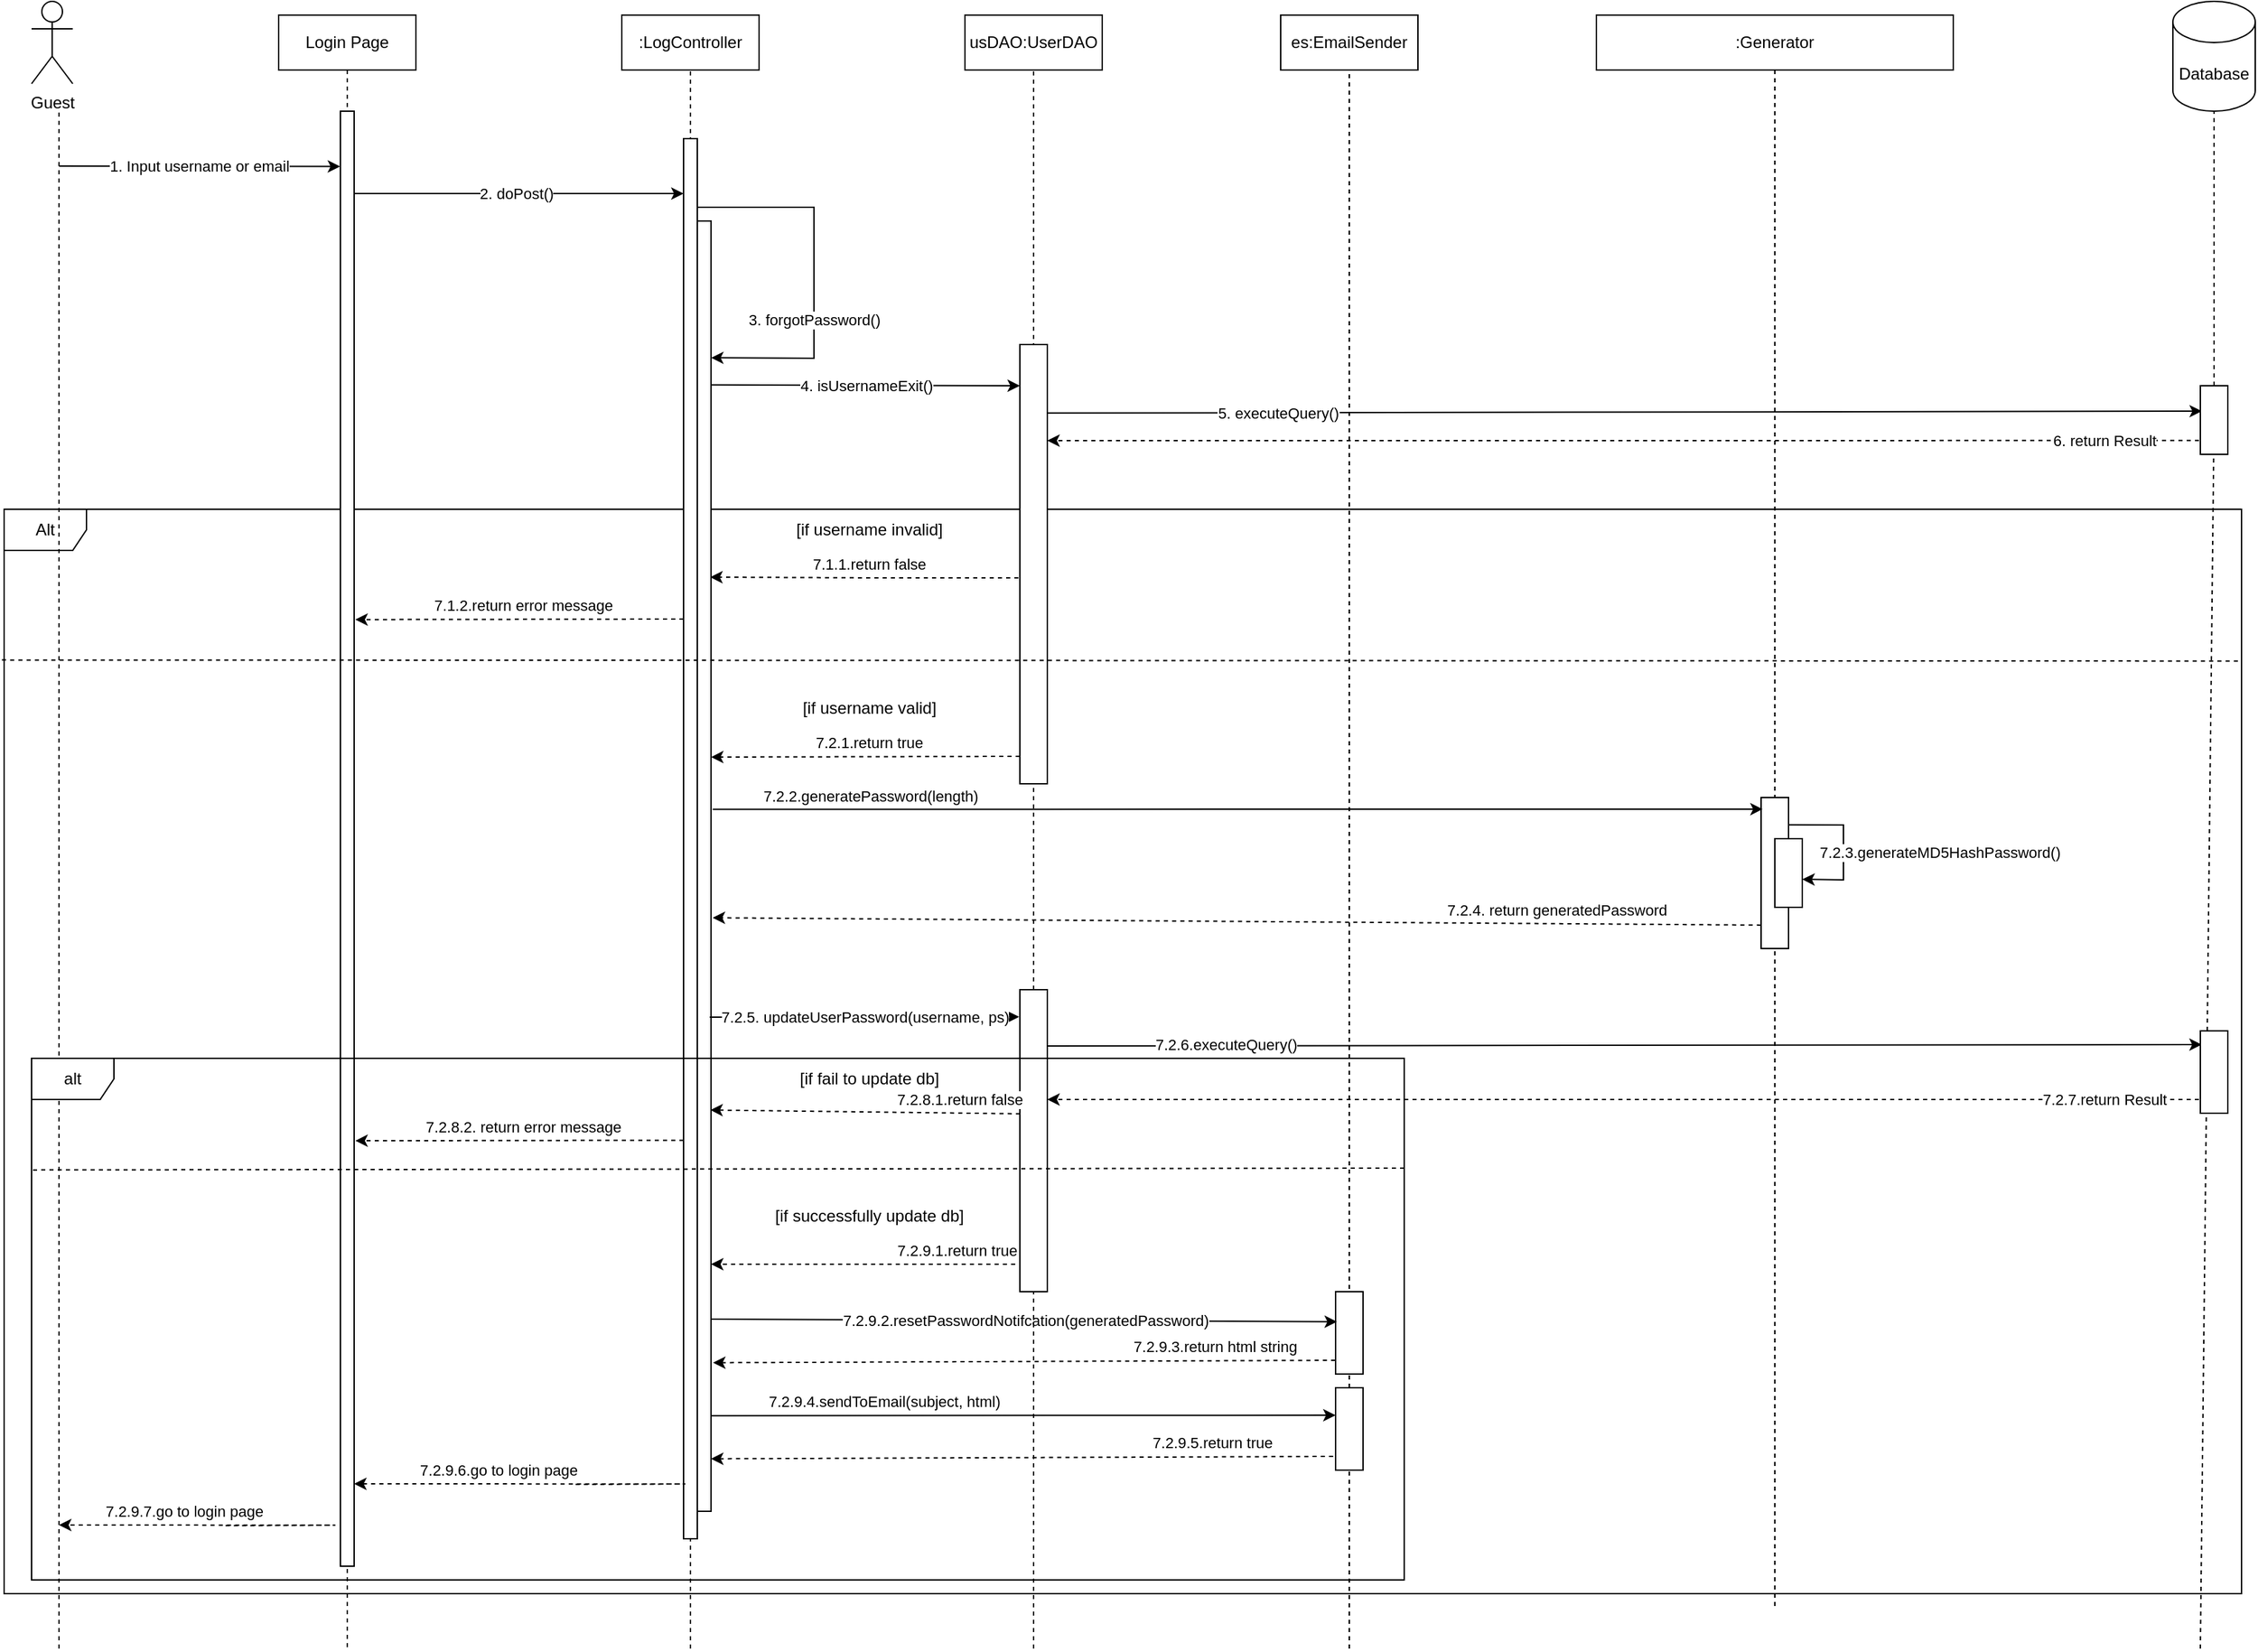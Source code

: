 <mxfile version="22.0.8" type="device">
  <diagram name="Page-1" id="02Nq9jW7B3owufkaCvR9">
    <mxGraphModel dx="1400" dy="732" grid="1" gridSize="10" guides="1" tooltips="1" connect="1" arrows="1" fold="1" page="1" pageScale="1" pageWidth="850" pageHeight="1100" math="0" shadow="0">
      <root>
        <mxCell id="0" />
        <mxCell id="1" parent="0" />
        <mxCell id="7hafV3GSP3RzsJZpvLI7-31" value="Alt" style="shape=umlFrame;whiteSpace=wrap;html=1;pointerEvents=0;" parent="1" vertex="1">
          <mxGeometry x="120" y="810" width="1630" height="790" as="geometry" />
        </mxCell>
        <mxCell id="7hafV3GSP3RzsJZpvLI7-1" value="Login Page" style="shape=umlLifeline;perimeter=lifelinePerimeter;whiteSpace=wrap;html=1;container=1;dropTarget=0;collapsible=0;recursiveResize=0;outlineConnect=0;portConstraint=eastwest;newEdgeStyle={&quot;curved&quot;:0,&quot;rounded&quot;:0};size=40;" parent="1" vertex="1">
          <mxGeometry x="320" y="450" width="100" height="1190" as="geometry" />
        </mxCell>
        <mxCell id="7hafV3GSP3RzsJZpvLI7-3" value="" style="endArrow=none;dashed=1;html=1;rounded=0;entryX=0.5;entryY=1;entryDx=0;entryDy=0;" parent="1" target="7hafV3GSP3RzsJZpvLI7-4" edge="1">
          <mxGeometry width="50" height="50" relative="1" as="geometry">
            <mxPoint x="620" y="1640" as="sourcePoint" />
            <mxPoint x="620" y="520" as="targetPoint" />
          </mxGeometry>
        </mxCell>
        <mxCell id="7hafV3GSP3RzsJZpvLI7-4" value=":LogController" style="rounded=0;whiteSpace=wrap;html=1;" parent="1" vertex="1">
          <mxGeometry x="570" y="450" width="100" height="40" as="geometry" />
        </mxCell>
        <mxCell id="7hafV3GSP3RzsJZpvLI7-5" value="" style="endArrow=none;dashed=1;html=1;rounded=0;" parent="1" source="7hafV3GSP3RzsJZpvLI7-23" target="7hafV3GSP3RzsJZpvLI7-6" edge="1">
          <mxGeometry width="50" height="50" relative="1" as="geometry">
            <mxPoint x="1320" y="840" as="sourcePoint" />
            <mxPoint x="630" y="530" as="targetPoint" />
          </mxGeometry>
        </mxCell>
        <mxCell id="7hafV3GSP3RzsJZpvLI7-6" value="Database" style="shape=cylinder3;whiteSpace=wrap;html=1;boundedLbl=1;backgroundOutline=1;size=15;" parent="1" vertex="1">
          <mxGeometry x="1700" y="440" width="60" height="80" as="geometry" />
        </mxCell>
        <mxCell id="7hafV3GSP3RzsJZpvLI7-8" value="Guest" style="shape=umlActor;verticalLabelPosition=bottom;verticalAlign=top;html=1;" parent="1" vertex="1">
          <mxGeometry x="140" y="440" width="30" height="60" as="geometry" />
        </mxCell>
        <mxCell id="7hafV3GSP3RzsJZpvLI7-9" value="" style="endArrow=none;dashed=1;html=1;rounded=0;" parent="1" edge="1">
          <mxGeometry width="50" height="50" relative="1" as="geometry">
            <mxPoint x="160" y="1640" as="sourcePoint" />
            <mxPoint x="160" y="520" as="targetPoint" />
          </mxGeometry>
        </mxCell>
        <mxCell id="7hafV3GSP3RzsJZpvLI7-10" value="1. Input username or email" style="endArrow=classic;html=1;rounded=0;entryX=-0.022;entryY=0.038;entryDx=0;entryDy=0;entryPerimeter=0;" parent="1" target="7hafV3GSP3RzsJZpvLI7-36" edge="1">
          <mxGeometry width="50" height="50" relative="1" as="geometry">
            <mxPoint x="160" y="560" as="sourcePoint" />
            <mxPoint x="360" y="560" as="targetPoint" />
          </mxGeometry>
        </mxCell>
        <mxCell id="7hafV3GSP3RzsJZpvLI7-11" value="2. doPost()" style="endArrow=classic;html=1;rounded=0;entryX=-0.044;entryY=0.052;entryDx=0;entryDy=0;entryPerimeter=0;" parent="1" edge="1">
          <mxGeometry width="50" height="50" relative="1" as="geometry">
            <mxPoint x="370.07" y="580.0" as="sourcePoint" />
            <mxPoint x="615" y="580.0" as="targetPoint" />
          </mxGeometry>
        </mxCell>
        <mxCell id="7hafV3GSP3RzsJZpvLI7-13" value="usDAO:UserDAO" style="rounded=0;whiteSpace=wrap;html=1;" parent="1" vertex="1">
          <mxGeometry x="820" y="450" width="100" height="40" as="geometry" />
        </mxCell>
        <mxCell id="7hafV3GSP3RzsJZpvLI7-14" value="" style="endArrow=none;dashed=1;html=1;rounded=0;entryX=0.5;entryY=1;entryDx=0;entryDy=0;" parent="1" source="Vth-65XEj9OUagtryNtN-5" target="7hafV3GSP3RzsJZpvLI7-13" edge="1">
          <mxGeometry width="50" height="50" relative="1" as="geometry">
            <mxPoint x="870" y="1560" as="sourcePoint" />
            <mxPoint x="870" y="520" as="targetPoint" />
          </mxGeometry>
        </mxCell>
        <mxCell id="7hafV3GSP3RzsJZpvLI7-15" value="es:EmailSender" style="rounded=0;whiteSpace=wrap;html=1;" parent="1" vertex="1">
          <mxGeometry x="1050" y="450" width="100" height="40" as="geometry" />
        </mxCell>
        <mxCell id="7hafV3GSP3RzsJZpvLI7-16" value="" style="endArrow=none;dashed=1;html=1;rounded=0;entryX=0.5;entryY=1;entryDx=0;entryDy=0;" parent="1" source="7hafV3GSP3RzsJZpvLI7-42" target="7hafV3GSP3RzsJZpvLI7-15" edge="1">
          <mxGeometry width="50" height="50" relative="1" as="geometry">
            <mxPoint x="1099" y="1360" as="sourcePoint" />
            <mxPoint x="1099.44" y="520" as="targetPoint" />
          </mxGeometry>
        </mxCell>
        <mxCell id="7hafV3GSP3RzsJZpvLI7-19" value="" style="endArrow=none;dashed=1;html=1;rounded=0;" parent="1" target="7hafV3GSP3RzsJZpvLI7-18" edge="1">
          <mxGeometry width="50" height="50" relative="1" as="geometry">
            <mxPoint x="620" y="920" as="sourcePoint" />
            <mxPoint x="620" y="520" as="targetPoint" />
          </mxGeometry>
        </mxCell>
        <mxCell id="7hafV3GSP3RzsJZpvLI7-18" value="" style="rounded=0;whiteSpace=wrap;html=1;" parent="1" vertex="1">
          <mxGeometry x="615" y="540" width="10" height="1020" as="geometry" />
        </mxCell>
        <mxCell id="7hafV3GSP3RzsJZpvLI7-20" value="" style="rounded=0;whiteSpace=wrap;html=1;" parent="1" vertex="1">
          <mxGeometry x="625" y="600" width="10" height="940" as="geometry" />
        </mxCell>
        <mxCell id="7hafV3GSP3RzsJZpvLI7-21" value="3. forgotPassword()" style="endArrow=classic;html=1;rounded=0;exitX=1.041;exitY=0.049;exitDx=0;exitDy=0;exitPerimeter=0;entryX=1.005;entryY=0.106;entryDx=0;entryDy=0;entryPerimeter=0;" parent="1" source="7hafV3GSP3RzsJZpvLI7-18" target="7hafV3GSP3RzsJZpvLI7-20" edge="1">
          <mxGeometry x="0.238" width="50" height="50" relative="1" as="geometry">
            <mxPoint x="625.0" y="569.29" as="sourcePoint" />
            <mxPoint x="634.33" y="622.2" as="targetPoint" />
            <Array as="points">
              <mxPoint x="670" y="590" />
              <mxPoint x="710" y="590" />
              <mxPoint x="710" y="600" />
              <mxPoint x="710" y="700" />
            </Array>
            <mxPoint as="offset" />
          </mxGeometry>
        </mxCell>
        <mxCell id="7hafV3GSP3RzsJZpvLI7-22" value="5. executeQuery()" style="endArrow=classic;html=1;rounded=0;exitX=0.991;exitY=0.156;exitDx=0;exitDy=0;entryX=0.057;entryY=0.371;entryDx=0;entryDy=0;entryPerimeter=0;exitPerimeter=0;" parent="1" source="7hafV3GSP3RzsJZpvLI7-26" target="7hafV3GSP3RzsJZpvLI7-23" edge="1">
          <mxGeometry x="-0.6" width="50" height="50" relative="1" as="geometry">
            <mxPoint x="880" y="650" as="sourcePoint" />
            <mxPoint x="1310" y="740" as="targetPoint" />
            <mxPoint as="offset" />
          </mxGeometry>
        </mxCell>
        <mxCell id="7hafV3GSP3RzsJZpvLI7-24" value="" style="endArrow=none;dashed=1;html=1;rounded=0;" parent="1" target="7hafV3GSP3RzsJZpvLI7-23" edge="1">
          <mxGeometry width="50" height="50" relative="1" as="geometry">
            <mxPoint x="1720" y="1640" as="sourcePoint" />
            <mxPoint x="1320" y="530" as="targetPoint" />
          </mxGeometry>
        </mxCell>
        <mxCell id="7hafV3GSP3RzsJZpvLI7-23" value="" style="rounded=0;whiteSpace=wrap;html=1;" parent="1" vertex="1">
          <mxGeometry x="1720" y="720" width="20" height="50" as="geometry" />
        </mxCell>
        <mxCell id="7hafV3GSP3RzsJZpvLI7-26" value="" style="rounded=0;whiteSpace=wrap;html=1;" parent="1" vertex="1">
          <mxGeometry x="860" y="690" width="20" height="320" as="geometry" />
        </mxCell>
        <mxCell id="7hafV3GSP3RzsJZpvLI7-27" value="4. isUsernameExit()" style="endArrow=classic;html=1;rounded=0;exitX=1.025;exitY=0.127;exitDx=0;exitDy=0;exitPerimeter=0;" parent="1" source="7hafV3GSP3RzsJZpvLI7-20" edge="1">
          <mxGeometry width="50" height="50" relative="1" as="geometry">
            <mxPoint x="640" y="640" as="sourcePoint" />
            <mxPoint x="860" y="720" as="targetPoint" />
          </mxGeometry>
        </mxCell>
        <mxCell id="7hafV3GSP3RzsJZpvLI7-29" value="6. return Result" style="endArrow=classic;html=1;rounded=0;dashed=1;exitX=-0.048;exitY=0.798;exitDx=0;exitDy=0;exitPerimeter=0;" parent="1" source="7hafV3GSP3RzsJZpvLI7-23" edge="1">
          <mxGeometry x="-0.835" width="50" height="50" relative="1" as="geometry">
            <mxPoint x="1310" y="760" as="sourcePoint" />
            <mxPoint x="880" y="760" as="targetPoint" />
            <Array as="points">
              <mxPoint x="1210" y="760" />
            </Array>
            <mxPoint as="offset" />
          </mxGeometry>
        </mxCell>
        <mxCell id="7hafV3GSP3RzsJZpvLI7-32" value="7.1.1.return false" style="endArrow=classic;html=1;rounded=0;exitX=-0.026;exitY=0.765;exitDx=0;exitDy=0;exitPerimeter=0;dashed=1;entryX=0.94;entryY=0.276;entryDx=0;entryDy=0;entryPerimeter=0;" parent="1" target="7hafV3GSP3RzsJZpvLI7-20" edge="1">
          <mxGeometry x="-0.026" y="-10" width="50" height="50" relative="1" as="geometry">
            <mxPoint x="859" y="860" as="sourcePoint" />
            <mxPoint x="640" y="860" as="targetPoint" />
            <Array as="points">
              <mxPoint x="754" y="860" />
            </Array>
            <mxPoint as="offset" />
          </mxGeometry>
        </mxCell>
        <mxCell id="7hafV3GSP3RzsJZpvLI7-33" value="7.2.1.return true" style="endArrow=classic;html=1;rounded=0;exitX=0;exitY=0.75;exitDx=0;exitDy=0;dashed=1;entryX=1.007;entryY=0.646;entryDx=0;entryDy=0;entryPerimeter=0;" parent="1" edge="1">
          <mxGeometry x="-0.025" y="-10" width="50" height="50" relative="1" as="geometry">
            <mxPoint x="859.93" y="990" as="sourcePoint" />
            <mxPoint x="635.0" y="990.52" as="targetPoint" />
            <Array as="points" />
            <mxPoint as="offset" />
          </mxGeometry>
        </mxCell>
        <mxCell id="7hafV3GSP3RzsJZpvLI7-36" value="" style="rounded=0;whiteSpace=wrap;html=1;" parent="1" vertex="1">
          <mxGeometry x="365" y="520" width="10" height="1060" as="geometry" />
        </mxCell>
        <mxCell id="7hafV3GSP3RzsJZpvLI7-39" value="" style="endArrow=none;dashed=1;html=1;rounded=0;entryX=1;entryY=0.14;entryDx=0;entryDy=0;entryPerimeter=0;exitX=-0.001;exitY=0.139;exitDx=0;exitDy=0;exitPerimeter=0;" parent="1" source="7hafV3GSP3RzsJZpvLI7-31" target="7hafV3GSP3RzsJZpvLI7-31" edge="1">
          <mxGeometry width="50" height="50" relative="1" as="geometry">
            <mxPoint x="290" y="920.79" as="sourcePoint" />
            <mxPoint x="1592.6" y="919.21" as="targetPoint" />
          </mxGeometry>
        </mxCell>
        <mxCell id="7hafV3GSP3RzsJZpvLI7-40" value="7.1.2.return error message" style="endArrow=classic;html=1;rounded=0;dashed=1;entryX=1.094;entryY=0.771;entryDx=0;entryDy=0;entryPerimeter=0;exitX=0.006;exitY=0.757;exitDx=0;exitDy=0;exitPerimeter=0;" parent="1" edge="1">
          <mxGeometry x="-0.026" y="-10" width="50" height="50" relative="1" as="geometry">
            <mxPoint x="615" y="890.0" as="sourcePoint" />
            <mxPoint x="375.88" y="890.36" as="targetPoint" />
            <Array as="points" />
            <mxPoint as="offset" />
          </mxGeometry>
        </mxCell>
        <mxCell id="7hafV3GSP3RzsJZpvLI7-43" value="" style="endArrow=none;dashed=1;html=1;rounded=0;" parent="1" target="7hafV3GSP3RzsJZpvLI7-42" edge="1">
          <mxGeometry width="50" height="50" relative="1" as="geometry">
            <mxPoint x="1100" y="1640" as="sourcePoint" />
            <mxPoint x="1099.44" y="520" as="targetPoint" />
          </mxGeometry>
        </mxCell>
        <mxCell id="7hafV3GSP3RzsJZpvLI7-42" value="" style="rounded=0;whiteSpace=wrap;html=1;" parent="1" vertex="1">
          <mxGeometry x="1090" y="1450" width="20" height="60" as="geometry" />
        </mxCell>
        <mxCell id="7hafV3GSP3RzsJZpvLI7-44" value="7.2.9.4.sendToEmail(subject, html)" style="endArrow=classic;html=1;rounded=0;exitX=0.926;exitY=0.095;exitDx=0;exitDy=0;exitPerimeter=0;" parent="1" edge="1">
          <mxGeometry x="-0.446" y="10" width="50" height="50" relative="1" as="geometry">
            <mxPoint x="635" y="1470.4" as="sourcePoint" />
            <mxPoint x="1090" y="1470" as="targetPoint" />
            <mxPoint as="offset" />
          </mxGeometry>
        </mxCell>
        <mxCell id="7hafV3GSP3RzsJZpvLI7-45" value="" style="rounded=0;whiteSpace=wrap;html=1;" parent="1" vertex="1">
          <mxGeometry x="1090" y="1380" width="20" height="60" as="geometry" />
        </mxCell>
        <mxCell id="7hafV3GSP3RzsJZpvLI7-46" value="7.2.9.2.resetPasswordNotifcation(generatedPassword)" style="endArrow=classic;html=1;rounded=0;entryX=0.064;entryY=0.176;entryDx=0;entryDy=0;entryPerimeter=0;exitX=1.029;exitY=0.677;exitDx=0;exitDy=0;exitPerimeter=0;" parent="1" edge="1">
          <mxGeometry x="0.004" width="50" height="50" relative="1" as="geometry">
            <mxPoint x="635" y="1400.0" as="sourcePoint" />
            <mxPoint x="1090.99" y="1401.88" as="targetPoint" />
            <Array as="points" />
            <mxPoint as="offset" />
          </mxGeometry>
        </mxCell>
        <mxCell id="7hafV3GSP3RzsJZpvLI7-48" value="7.2.9.5.return true" style="endArrow=classic;html=1;rounded=0;exitX=-0.09;exitY=0.833;exitDx=0;exitDy=0;exitPerimeter=0;dashed=1;entryX=1;entryY=0.75;entryDx=0;entryDy=0;" parent="1" edge="1">
          <mxGeometry x="-0.611" y="-10" width="50" height="50" relative="1" as="geometry">
            <mxPoint x="1088.2" y="1500.0" as="sourcePoint" />
            <mxPoint x="635" y="1501.74" as="targetPoint" />
            <Array as="points" />
            <mxPoint as="offset" />
          </mxGeometry>
        </mxCell>
        <mxCell id="7hafV3GSP3RzsJZpvLI7-49" value="7.2.9.6.go to login page" style="endArrow=classic;html=1;rounded=0;dashed=1;entryX=0.867;entryY=0.662;entryDx=0;entryDy=0;entryPerimeter=0;" parent="1" edge="1">
          <mxGeometry x="0.349" y="-10" width="50" height="50" relative="1" as="geometry">
            <mxPoint x="536.33" y="1520.43" as="sourcePoint" />
            <mxPoint x="375.0" y="1520" as="targetPoint" />
            <Array as="points">
              <mxPoint x="616.33" y="1520.12" />
            </Array>
            <mxPoint as="offset" />
          </mxGeometry>
        </mxCell>
        <mxCell id="QS7oEJSPpniNrwcQzTyR-1" value="[if username invalid]" style="text;html=1;align=center;verticalAlign=middle;resizable=0;points=[];autosize=1;strokeColor=none;fillColor=none;" parent="1" vertex="1">
          <mxGeometry x="685" y="810" width="130" height="30" as="geometry" />
        </mxCell>
        <mxCell id="QS7oEJSPpniNrwcQzTyR-3" value="[if username valid]" style="text;html=1;align=center;verticalAlign=middle;resizable=0;points=[];autosize=1;strokeColor=none;fillColor=none;" parent="1" vertex="1">
          <mxGeometry x="690" y="940" width="120" height="30" as="geometry" />
        </mxCell>
        <mxCell id="QS7oEJSPpniNrwcQzTyR-8" value=":Generator" style="shape=umlLifeline;perimeter=lifelinePerimeter;whiteSpace=wrap;html=1;container=1;dropTarget=0;collapsible=0;recursiveResize=0;outlineConnect=0;portConstraint=eastwest;newEdgeStyle={&quot;curved&quot;:0,&quot;rounded&quot;:0};" parent="1" vertex="1">
          <mxGeometry x="1280" y="450" width="260" height="1160" as="geometry" />
        </mxCell>
        <mxCell id="QS7oEJSPpniNrwcQzTyR-9" value="" style="rounded=0;whiteSpace=wrap;html=1;" parent="1" vertex="1">
          <mxGeometry x="1400" y="1020" width="20" height="110" as="geometry" />
        </mxCell>
        <mxCell id="QS7oEJSPpniNrwcQzTyR-10" value="7.2.2.generatePassword(length)" style="endArrow=classic;html=1;rounded=0;exitX=1.122;exitY=0.456;exitDx=0;exitDy=0;exitPerimeter=0;entryX=0.058;entryY=0.077;entryDx=0;entryDy=0;entryPerimeter=0;" parent="1" source="7hafV3GSP3RzsJZpvLI7-20" target="QS7oEJSPpniNrwcQzTyR-9" edge="1">
          <mxGeometry x="-0.699" y="10" width="50" height="50" relative="1" as="geometry">
            <mxPoint x="635" y="1030.4" as="sourcePoint" />
            <mxPoint x="1090" y="1030" as="targetPoint" />
            <mxPoint as="offset" />
          </mxGeometry>
        </mxCell>
        <mxCell id="QS7oEJSPpniNrwcQzTyR-11" value="7.2.4. return&amp;nbsp;generatedPassword" style="endArrow=classic;html=1;rounded=0;dashed=1;entryX=1.122;entryY=0.54;entryDx=0;entryDy=0;entryPerimeter=0;exitX=-0.007;exitY=0.845;exitDx=0;exitDy=0;exitPerimeter=0;" parent="1" source="QS7oEJSPpniNrwcQzTyR-9" target="7hafV3GSP3RzsJZpvLI7-20" edge="1">
          <mxGeometry x="-0.611" y="-10" width="50" height="50" relative="1" as="geometry">
            <mxPoint x="1400" y="1098" as="sourcePoint" />
            <mxPoint x="960" y="1099.74" as="targetPoint" />
            <Array as="points" />
            <mxPoint as="offset" />
          </mxGeometry>
        </mxCell>
        <mxCell id="XS5Ckq2GxKJ1TF5o2tYl-5" value="7.2.9.3.return html string" style="endArrow=classic;html=1;rounded=0;exitX=-0.09;exitY=0.833;exitDx=0;exitDy=0;exitPerimeter=0;dashed=1;entryX=1;entryY=0.75;entryDx=0;entryDy=0;" parent="1" edge="1">
          <mxGeometry x="-0.612" y="-10" width="50" height="50" relative="1" as="geometry">
            <mxPoint x="1089.71" y="1430.0" as="sourcePoint" />
            <mxPoint x="636.51" y="1431.74" as="targetPoint" />
            <Array as="points" />
            <mxPoint as="offset" />
          </mxGeometry>
        </mxCell>
        <mxCell id="Vth-65XEj9OUagtryNtN-2" value="" style="rounded=0;whiteSpace=wrap;html=1;" parent="1" vertex="1">
          <mxGeometry x="1410" y="1050" width="20" height="50" as="geometry" />
        </mxCell>
        <mxCell id="Vth-65XEj9OUagtryNtN-3" value="7.2.3.generateMD5HashPassword()" style="endArrow=classic;html=1;rounded=0;entryX=1.002;entryY=0.592;entryDx=0;entryDy=0;entryPerimeter=0;exitX=0.987;exitY=0.181;exitDx=0;exitDy=0;exitPerimeter=0;" parent="1" source="QS7oEJSPpniNrwcQzTyR-9" target="Vth-65XEj9OUagtryNtN-2" edge="1">
          <mxGeometry x="0.093" y="70" width="50" height="50" relative="1" as="geometry">
            <mxPoint x="1420" y="1030" as="sourcePoint" />
            <mxPoint x="1470" y="980" as="targetPoint" />
            <Array as="points">
              <mxPoint x="1460" y="1040" />
              <mxPoint x="1460" y="1080" />
            </Array>
            <mxPoint as="offset" />
          </mxGeometry>
        </mxCell>
        <mxCell id="Vth-65XEj9OUagtryNtN-4" value="7.2.5. updateUserPassword(username, ps)" style="endArrow=classic;html=1;rounded=0;exitX=0.9;exitY=0.617;exitDx=0;exitDy=0;exitPerimeter=0;entryX=-0.025;entryY=0.09;entryDx=0;entryDy=0;entryPerimeter=0;" parent="1" source="7hafV3GSP3RzsJZpvLI7-20" target="Vth-65XEj9OUagtryNtN-5" edge="1">
          <mxGeometry x="0.002" width="50" height="50" relative="1" as="geometry">
            <mxPoint x="642.5" y="1181" as="sourcePoint" />
            <mxPoint x="857.5" y="1180" as="targetPoint" />
            <mxPoint as="offset" />
          </mxGeometry>
        </mxCell>
        <mxCell id="Vth-65XEj9OUagtryNtN-6" value="" style="endArrow=none;dashed=1;html=1;rounded=0;" parent="1" target="Vth-65XEj9OUagtryNtN-5" edge="1">
          <mxGeometry width="50" height="50" relative="1" as="geometry">
            <mxPoint x="870" y="1640" as="sourcePoint" />
            <mxPoint x="870" y="520" as="targetPoint" />
          </mxGeometry>
        </mxCell>
        <mxCell id="Vth-65XEj9OUagtryNtN-5" value="" style="rounded=0;whiteSpace=wrap;html=1;" parent="1" vertex="1">
          <mxGeometry x="860" y="1160" width="20" height="220" as="geometry" />
        </mxCell>
        <mxCell id="Vth-65XEj9OUagtryNtN-7" value="7.2.6.executeQuery()" style="endArrow=classic;html=1;rounded=0;exitX=0.991;exitY=0.156;exitDx=0;exitDy=0;entryX=0.057;entryY=0.371;entryDx=0;entryDy=0;entryPerimeter=0;exitPerimeter=0;" parent="1" edge="1">
          <mxGeometry x="-0.691" y="1" width="50" height="50" relative="1" as="geometry">
            <mxPoint x="880" y="1201" as="sourcePoint" />
            <mxPoint x="1721" y="1200" as="targetPoint" />
            <mxPoint as="offset" />
          </mxGeometry>
        </mxCell>
        <mxCell id="Vth-65XEj9OUagtryNtN-8" value="" style="rounded=0;whiteSpace=wrap;html=1;" parent="1" vertex="1">
          <mxGeometry x="1720" y="1190" width="20" height="60" as="geometry" />
        </mxCell>
        <mxCell id="Vth-65XEj9OUagtryNtN-9" value="7.2.7.return Result" style="endArrow=classic;html=1;rounded=0;dashed=1;exitX=-0.048;exitY=0.798;exitDx=0;exitDy=0;exitPerimeter=0;" parent="1" edge="1">
          <mxGeometry x="-0.836" width="50" height="50" relative="1" as="geometry">
            <mxPoint x="1719" y="1240" as="sourcePoint" />
            <mxPoint x="880" y="1240" as="targetPoint" />
            <Array as="points">
              <mxPoint x="1210" y="1240" />
            </Array>
            <mxPoint as="offset" />
          </mxGeometry>
        </mxCell>
        <mxCell id="Vth-65XEj9OUagtryNtN-10" value="7.2.8.1.return false" style="endArrow=classic;html=1;rounded=0;exitX=0.006;exitY=0.411;exitDx=0;exitDy=0;exitPerimeter=0;dashed=1;entryX=0.95;entryY=0.689;entryDx=0;entryDy=0;entryPerimeter=0;" parent="1" source="Vth-65XEj9OUagtryNtN-5" target="7hafV3GSP3RzsJZpvLI7-20" edge="1">
          <mxGeometry x="-0.612" y="-10" width="50" height="50" relative="1" as="geometry">
            <mxPoint x="856.6" y="1230.0" as="sourcePoint" />
            <mxPoint x="640" y="1230" as="targetPoint" />
            <Array as="points" />
            <mxPoint as="offset" />
          </mxGeometry>
        </mxCell>
        <mxCell id="Vth-65XEj9OUagtryNtN-11" value="alt" style="shape=umlFrame;whiteSpace=wrap;html=1;pointerEvents=0;" parent="1" vertex="1">
          <mxGeometry x="140" y="1210" width="1000" height="380" as="geometry" />
        </mxCell>
        <mxCell id="Vth-65XEj9OUagtryNtN-12" value="7.2.8.2. return error message" style="endArrow=classic;html=1;rounded=0;dashed=1;entryX=1.094;entryY=0.771;entryDx=0;entryDy=0;entryPerimeter=0;exitX=0.006;exitY=0.757;exitDx=0;exitDy=0;exitPerimeter=0;" parent="1" edge="1">
          <mxGeometry x="-0.026" y="-10" width="50" height="50" relative="1" as="geometry">
            <mxPoint x="615" y="1269.69" as="sourcePoint" />
            <mxPoint x="375.88" y="1270.05" as="targetPoint" />
            <Array as="points" />
            <mxPoint as="offset" />
          </mxGeometry>
        </mxCell>
        <mxCell id="Vth-65XEj9OUagtryNtN-13" value="" style="endArrow=none;dashed=1;html=1;rounded=0;exitX=0.001;exitY=0.214;exitDx=0;exitDy=0;exitPerimeter=0;" parent="1" source="Vth-65XEj9OUagtryNtN-11" edge="1">
          <mxGeometry width="50" height="50" relative="1" as="geometry">
            <mxPoint x="309.17" y="1291.6" as="sourcePoint" />
            <mxPoint x="1140" y="1290" as="targetPoint" />
          </mxGeometry>
        </mxCell>
        <mxCell id="Vth-65XEj9OUagtryNtN-14" value="7.2.9.1.return true" style="endArrow=classic;html=1;rounded=0;exitX=-0.09;exitY=0.833;exitDx=0;exitDy=0;exitPerimeter=0;dashed=1;entryX=1;entryY=0.75;entryDx=0;entryDy=0;" parent="1" edge="1">
          <mxGeometry x="-0.612" y="-10" width="50" height="50" relative="1" as="geometry">
            <mxPoint x="856.6" y="1360.0" as="sourcePoint" />
            <mxPoint x="635" y="1360" as="targetPoint" />
            <Array as="points" />
            <mxPoint as="offset" />
          </mxGeometry>
        </mxCell>
        <mxCell id="Vth-65XEj9OUagtryNtN-15" value="[if fail to update db]" style="text;html=1;align=center;verticalAlign=middle;resizable=0;points=[];autosize=1;strokeColor=none;fillColor=none;" parent="1" vertex="1">
          <mxGeometry x="690" y="1210" width="120" height="30" as="geometry" />
        </mxCell>
        <mxCell id="Vth-65XEj9OUagtryNtN-17" value="[if successfully update db]" style="text;html=1;align=center;verticalAlign=middle;resizable=0;points=[];autosize=1;strokeColor=none;fillColor=none;" parent="1" vertex="1">
          <mxGeometry x="670" y="1310" width="160" height="30" as="geometry" />
        </mxCell>
        <mxCell id="DOtXskr5swk1LK5pJK27-1" value="7.2.9.7.go to login page" style="endArrow=classic;html=1;rounded=0;dashed=1;" parent="1" edge="1">
          <mxGeometry x="0.349" y="-10" width="50" height="50" relative="1" as="geometry">
            <mxPoint x="281.33" y="1550.43" as="sourcePoint" />
            <mxPoint x="160" y="1550" as="targetPoint" />
            <Array as="points">
              <mxPoint x="361.33" y="1550.12" />
            </Array>
            <mxPoint as="offset" />
          </mxGeometry>
        </mxCell>
      </root>
    </mxGraphModel>
  </diagram>
</mxfile>
